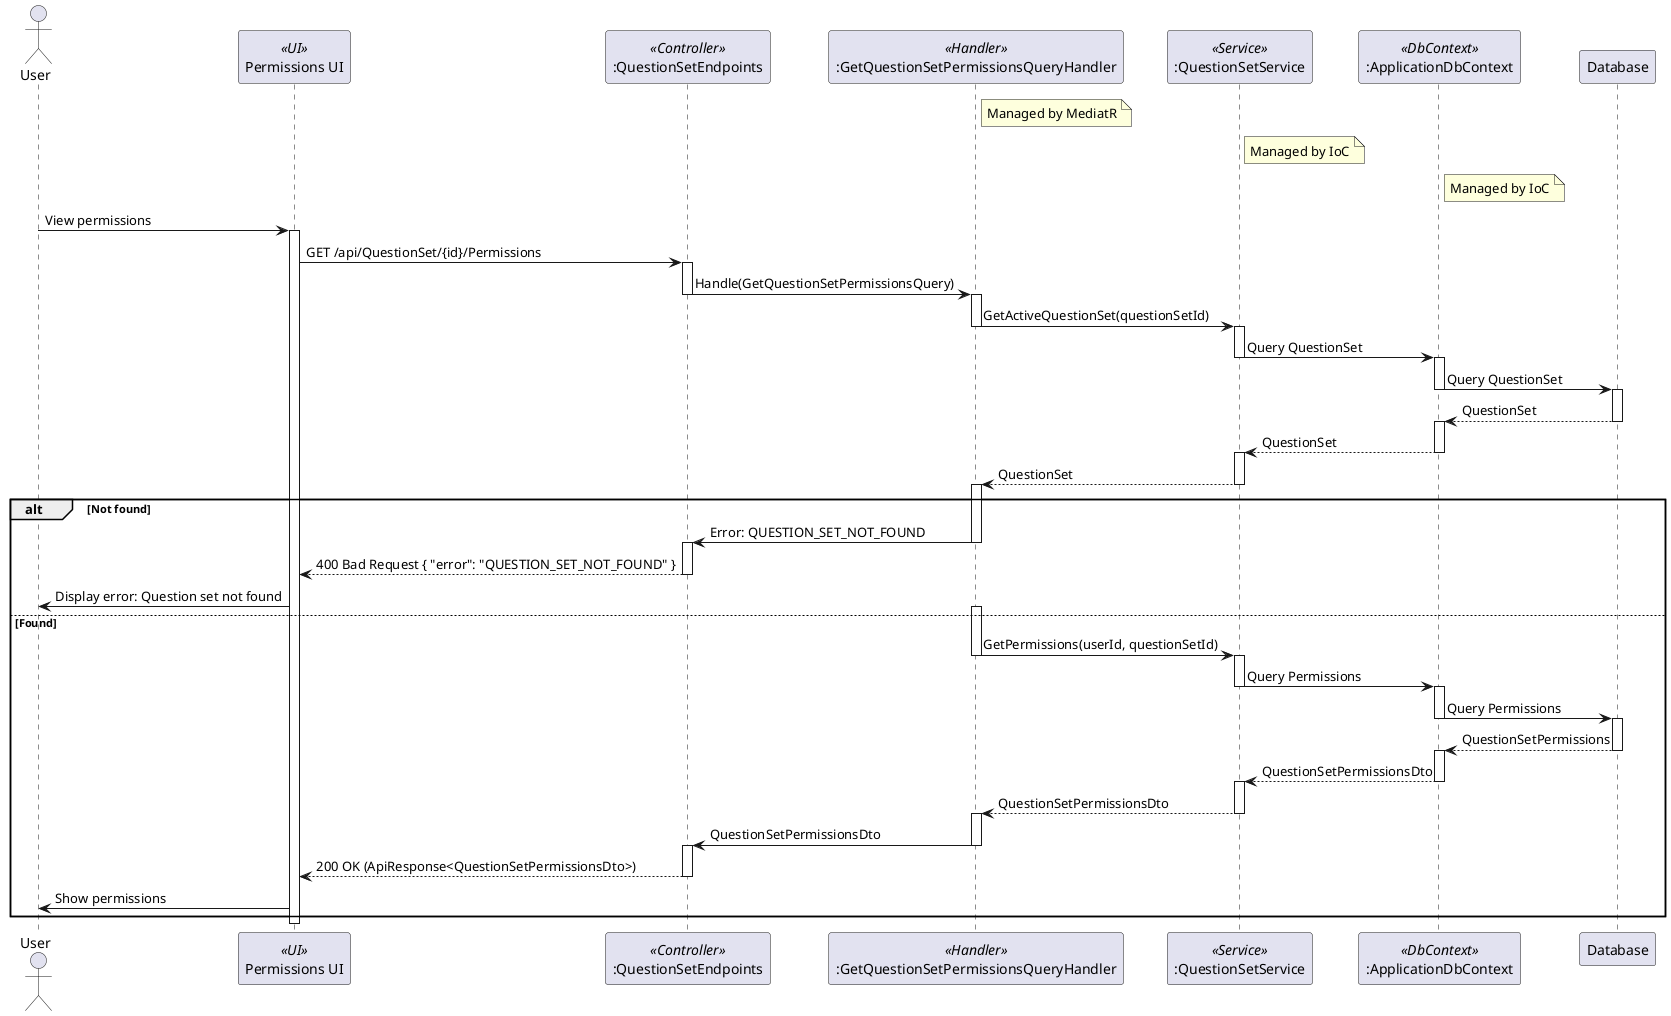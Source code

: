 @startuml
actor User
participant "Permissions UI" as UI <<UI>>
participant ":QuestionSetEndpoints" as QuestionSetEndpoints <<Controller>>
participant ":GetQuestionSetPermissionsQueryHandler" as GetQuestionSetPermissionsQueryHandler <<Handler>>
participant ":QuestionSetService" as QuestionSetService <<Service>>
participant ":ApplicationDbContext" as ApplicationDbContext <<DbContext>>
participant Database

note right of GetQuestionSetPermissionsQueryHandler
  Managed by MediatR
end note

note right of QuestionSetService
  Managed by IoC
end note

note right of ApplicationDbContext
  Managed by IoC
end note

User -> UI : View permissions
activate UI
UI -> QuestionSetEndpoints : GET /api/QuestionSet/{id}/Permissions
activate QuestionSetEndpoints
QuestionSetEndpoints -> GetQuestionSetPermissionsQueryHandler : Handle(GetQuestionSetPermissionsQuery)
deactivate QuestionSetEndpoints
activate GetQuestionSetPermissionsQueryHandler
GetQuestionSetPermissionsQueryHandler -> QuestionSetService : GetActiveQuestionSet(questionSetId)
deactivate GetQuestionSetPermissionsQueryHandler
activate QuestionSetService
QuestionSetService -> ApplicationDbContext : Query QuestionSet
deactivate QuestionSetService
activate ApplicationDbContext
ApplicationDbContext -> Database : Query QuestionSet
deactivate ApplicationDbContext
activate Database
Database --> ApplicationDbContext : QuestionSet
deactivate Database
activate ApplicationDbContext
ApplicationDbContext --> QuestionSetService : QuestionSet
deactivate ApplicationDbContext
activate QuestionSetService
QuestionSetService --> GetQuestionSetPermissionsQueryHandler : QuestionSet
deactivate QuestionSetService
activate GetQuestionSetPermissionsQueryHandler
alt Not found
    GetQuestionSetPermissionsQueryHandler -> QuestionSetEndpoints : Error: QUESTION_SET_NOT_FOUND
    deactivate GetQuestionSetPermissionsQueryHandler
    activate QuestionSetEndpoints
    QuestionSetEndpoints --> UI : 400 Bad Request { "error": "QUESTION_SET_NOT_FOUND" }
    deactivate QuestionSetEndpoints
    UI -> User : Display error: Question set not found
else Found
    activate GetQuestionSetPermissionsQueryHandler
    GetQuestionSetPermissionsQueryHandler -> QuestionSetService : GetPermissions(userId, questionSetId)
    deactivate GetQuestionSetPermissionsQueryHandler
    activate QuestionSetService
    QuestionSetService -> ApplicationDbContext : Query Permissions
    deactivate QuestionSetService
    activate ApplicationDbContext
    ApplicationDbContext -> Database : Query Permissions
    deactivate ApplicationDbContext
    activate Database
    Database --> ApplicationDbContext : QuestionSetPermissions
    deactivate Database
    activate ApplicationDbContext
    ApplicationDbContext --> QuestionSetService : QuestionSetPermissionsDto
    deactivate ApplicationDbContext
    activate QuestionSetService
    QuestionSetService --> GetQuestionSetPermissionsQueryHandler : QuestionSetPermissionsDto
    deactivate QuestionSetService
    activate GetQuestionSetPermissionsQueryHandler
    GetQuestionSetPermissionsQueryHandler -> QuestionSetEndpoints : QuestionSetPermissionsDto
    deactivate GetQuestionSetPermissionsQueryHandler
    activate QuestionSetEndpoints
    QuestionSetEndpoints --> UI : 200 OK (ApiResponse<QuestionSetPermissionsDto>)
    deactivate QuestionSetEndpoints
    UI -> User : Show permissions
end
deactivate UI

@enduml